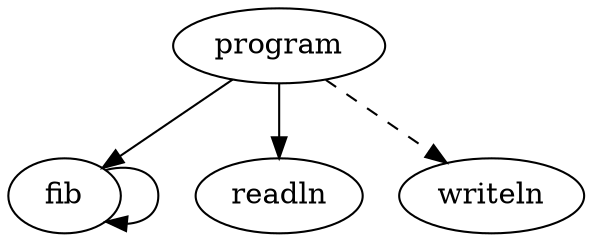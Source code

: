 digraph call_graph {
  program;
  fib -> fib;
  program -> fib;
  program -> readln;
  program -> writeln [ style = dashed ];
}
